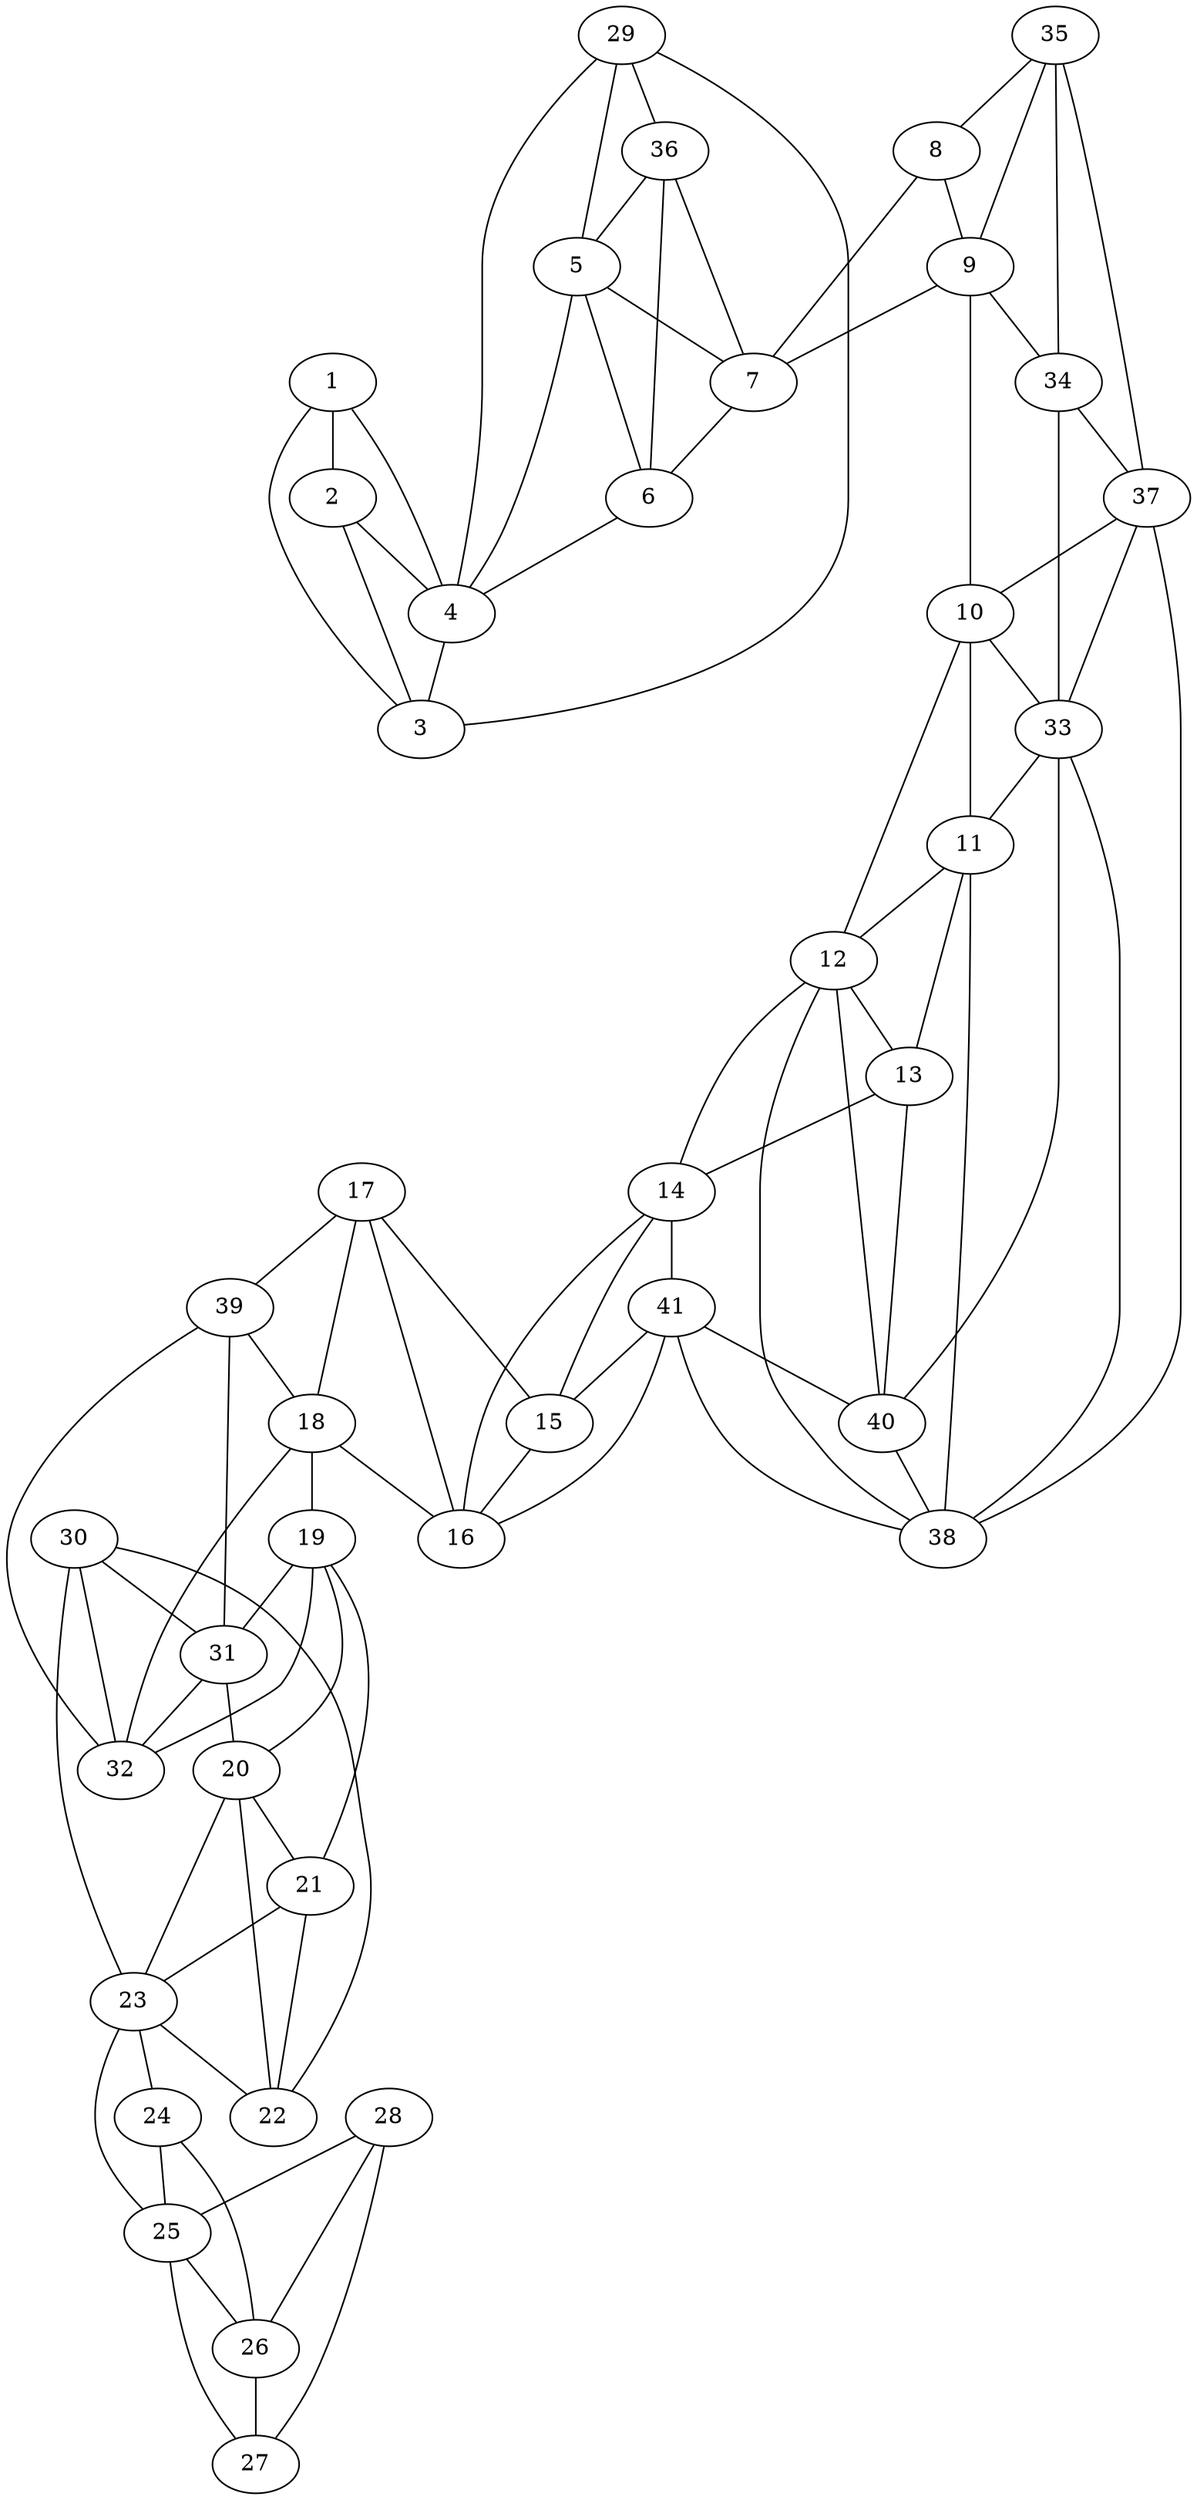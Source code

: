 graph pdb1dqu {
	1	 [aaLength=22,
		sequence=SYIEEEDQRYWDEVAAVKNWWK,
		type=0];
	2	 [aaLength=7,
		sequence=DSRWRYT,
		type=0];
	1 -- 2	 [distance0="30.33622",
		frequency=1,
		type0=1];
	3	 [aaLength=9,
		sequence=TAEQIVAKR,
		type=0];
	1 -- 3	 [distance0="34.93618",
		frequency=1,
		type0=2];
	4	 [aaLength=20,
		sequence=PSNVQAKKLWGILERNFKNK,
		type=0];
	1 -- 4	 [distance0="56.78023",
		frequency=1,
		type0=3];
	2 -- 3	 [distance0="19.11578",
		distance1="4.0",
		frequency=2,
		type0=1,
		type1=4];
	2 -- 4	 [distance0="28.1633",
		frequency=1,
		type0=2];
	4 -- 3	 [distance0="27.0451",
		frequency=1,
		type0=1];
	5	 [aaLength=12,
		sequence=DPTMVTQMAKYL,
		type=0];
	7	 [aaLength=27,
		sequence=NTVPNKVNHLWMAQLFHDRKQREERMT,
		type=0];
	5 -- 7	 [distance0="41.7164",
		frequency=1,
		type0=3];
	5 -- 4	 [distance0="33.05528",
		frequency=1,
		type0=2];
	6	 [aaLength=9,
		sequence=SGWQSSSTA,
		type=0];
	5 -- 6	 [distance0="21.75003",
		frequency=1,
		type0=1];
	6 -- 4	 [distance0="52.4911",
		frequency=1,
		type0=3];
	7 -- 6	 [distance0="27.94094",
		frequency=1,
		type0=1];
	8	 [aaLength=6,
		sequence=PKDQRH,
		type=0];
	8 -- 7	 [distance0="35.52018",
		frequency=1,
		type0=1];
	9	 [aaLength=15,
		sequence=GLTAVMKLTKLFVER,
		type=0];
	8 -- 9	 [distance0="43.47724",
		frequency=1,
		type0=2];
	9 -- 7	 [distance0="55.87319",
		frequency=1,
		type0=3];
	10	 [aaLength=19,
		sequence=PISEHINRLVAIRAQADIM,
		type=0];
	9 -- 10	 [distance0="41.90313",
		frequency=1,
		type0=1];
	34	 [aaLength=4,
		sequence=GIHI,
		type=1];
	9 -- 34	 [distance0="3.0",
		frequency=1,
		type0=4];
	12	 [aaLength=6,
		sequence=DHRDHP,
		type=0];
	10 -- 12	 [distance0="41.79513",
		frequency=1,
		type0=2];
	11	 [aaLength=3,
		sequence=DSE,
		type=0];
	10 -- 11	 [distance0="34.41466",
		frequency=1,
		type0=1];
	33	 [aaLength=5,
		sequence=LAIAR,
		type=1];
	10 -- 33	 [distance0="4.0",
		frequency=1,
		type0=4];
	11 -- 12	 [distance0="15.89078",
		frequency=1,
		type0=1];
	13	 [aaLength=12,
		sequence=PLNDLMVMAEQA,
		type=0];
	11 -- 13	 [distance0="38.7745",
		frequency=1,
		type0=3];
	38	 [aaLength=4,
		sequence=ATLI,
		type=1];
	11 -- 38	 [distance0="1.0",
		frequency=1,
		type0=4];
	12 -- 13	 [distance0="34.6422",
		frequency=1,
		type0=2];
	40	 [aaLength=4,
		sequence=IIGS,
		type=1];
	12 -- 40	 [distance0="1.0",
		frequency=1,
		type0=4];
	14	 [aaLength=15,
		sequence=GAELQAIEDEWLAKA,
		type=0];
	13 -- 14	 [distance0="16.69687",
		distance1="3.0",
		frequency=2,
		type0=1,
		type1=4];
	14 -- 12	 [distance0="42.6443",
		frequency=1,
		type0=3];
	15	 [aaLength=11,
		sequence=FNDAVVDAINN,
		type=0];
	14 -- 15	 [distance0="29.69358",
		frequency=1,
		type0=2];
	41	 [aaLength=2,
		sequence=LK,
		type=1];
	14 -- 41	 [distance0="1.0",
		frequency=1,
		type0=4];
	16	 [aaLength=14,
		sequence=NKKAAIEKYLTQSK,
		type=0];
	15 -- 16	 [distance0="17.833",
		distance1="4.0",
		frequency=2,
		type0=1,
		type1=4];
	16 -- 14	 [distance0="46.95605",
		frequency=1,
		type0=3];
	17	 [aaLength=14,
		sequence=SNLEARAIAKEIAG,
		type=0];
	17 -- 15	 [distance0="33.94443",
		frequency=1,
		type0=2];
	17 -- 16	 [distance0="22.06091",
		frequency=1,
		type0=1];
	39	 [aaLength=3,
		sequence=YRY,
		type=1];
	17 -- 39	 [distance0="16.0",
		frequency=1,
		type0=4];
	18	 [aaLength=13,
		sequence=GTQCAINRAVAYA,
		type=0];
	19	 [aaLength=14,
		sequence=DYKQAKEFADGVHA,
		type=0];
	18 -- 19	 [distance0="28.58049",
		frequency=1,
		type0=1];
	18 -- 16	 [distance0="51.28022",
		frequency=1,
		type0=3];
	18 -- 17	 [distance0="36.36447",
		frequency=1,
		type0=2];
	20	 [aaLength=5,
		sequence=NWKKA,
		type=0];
	19 -- 20	 [distance0="34.11173",
		frequency=1,
		type0=2];
	21	 [aaLength=7,
		sequence=PRDEQET,
		type=0];
	19 -- 21	 [distance0="37.46989",
		frequency=1,
		type0=3];
	31	 [aaLength=5,
		sequence=KLAYN,
		type=1];
	19 -- 31	 [distance0="5.0",
		frequency=1,
		type0=4];
	22	 [aaLength=9,
		sequence=TYIKRLGAL,
		type=0];
	20 -- 22	 [distance0="20.79659",
		frequency=1,
		type0=2];
	20 -- 21	 [distance0="11.11446",
		distance1="1.0",
		frequency=2,
		type0=1,
		type1=4];
	23	 [aaLength=22,
		sequence=LAGLHTTALISDTFAKAYAKQG,
		type=0];
	20 -- 23	 [distance0="32.31917",
		frequency=1,
		type0=3];
	21 -- 22	 [distance0="11.03958",
		distance1="0.0",
		frequency=2,
		type0=1,
		type1=5];
	21 -- 23	 [distance0="31.62582",
		frequency=1,
		type0=3];
	23 -- 22	 [distance0="30.5555",
		frequency=1,
		type0=2];
	24	 [aaLength=9,
		sequence=GMRAYGELV,
		type=0];
	23 -- 24	 [distance0="21.71231",
		distance1="0.0",
		frequency=2,
		type0=1,
		type1=5];
	25	 [aaLength=9,
		sequence=VQEPEMANG,
		type=0];
	23 -- 25	 [distance0="31.59716",
		frequency=1,
		type0=3];
	24 -- 25	 [distance0="13.07693",
		distance1="0.0",
		frequency=2,
		type0=1,
		type1=5];
	26	 [aaLength=4,
		sequence=VDVV,
		type=0];
	24 -- 26	 [distance0="24.28637",
		frequency=1,
		type0=3];
	27	 [aaLength=7,
		sequence=THQKWSG,
		type=0];
	25 -- 27	 [distance0="18.44856",
		frequency=1,
		type0=3];
	25 -- 26	 [distance0="12.44449",
		distance1="0.0",
		frequency=2,
		type0=1,
		type1=5];
	26 -- 27	 [distance0="6.700027",
		distance1="0.0",
		frequency=2,
		type0=1,
		type1=5];
	28	 [aaLength=14,
		sequence=GANYVDNMLKMITG,
		type=0];
	28 -- 27	 [distance0="12.22687",
		frequency=1,
		type0=1];
	28 -- 25	 [distance0="30.35033",
		frequency=1,
		type0=3];
	28 -- 26	 [distance0="18.32552",
		frequency=1,
		type0=2];
	29	 [aaLength=4,
		sequence=SFTY,
		type=1];
	29 -- 3	 [distance0="55.91606",
		frequency=1,
		type0=3];
	29 -- 4	 [distance0="47.51473",
		frequency=1,
		type0=2];
	29 -- 5	 [distance0="3.0",
		frequency=1,
		type0=4];
	36	 [aaLength=3,
		sequence=VYV,
		type=1];
	29 -- 36	 [distance0="21.0",
		frequency=1,
		type0=1];
	30	 [aaLength=6,
		sequence=YAWQFI,
		type=1];
	30 -- 22	 [distance0="58.07694",
		frequency=1,
		type0=2];
	30 -- 23	 [distance0="1.0",
		frequency=1,
		type0=4];
	30 -- 31	 [distance0="32.0",
		frequency=1,
		type0=1];
	32	 [aaLength=3,
		sequence=LIW,
		type=1];
	30 -- 32	 [distance0="60.0",
		frequency=1,
		type0=3];
	31 -- 20	 [distance0="5.0",
		frequency=1,
		type0=4];
	31 -- 32	 [distance0="28.0",
		frequency=1,
		type0=1];
	32 -- 19	 [distance0="6.0",
		frequency=1,
		type0=4];
	32 -- 18	 [distance0="55.48431",
		frequency=1,
		type0=3];
	32 -- 39	 [distance0="22.0",
		frequency=1,
		type0=1];
	33 -- 11	 [distance0="1.0",
		frequency=1,
		type0=4];
	33 -- 38	 [distance0="10.0",
		frequency=1,
		type0=1];
	33 -- 40	 [distance0="25.0",
		frequency=1,
		type0=2];
	34 -- 33	 [distance0="46.0",
		frequency=1,
		type0=3];
	37	 [aaLength=3,
		sequence=KVL,
		type=1];
	34 -- 37	 [distance0="19.0",
		distance1="15.0",
		frequency=2,
		type0=1,
		type1=4];
	35	 [aaLength=4,
		sequence=IIAD,
		type=1];
	35 -- 9	 [distance0="6.0",
		frequency=1,
		type0=4];
	35 -- 8	 [distance0="45.60089",
		frequency=1,
		type0=2];
	35 -- 34	 [distance0="28.0",
		frequency=1,
		type0=1];
	35 -- 37	 [distance0="47.0",
		frequency=1,
		type0=3];
	36 -- 7	 [distance0="58.9943",
		frequency=1,
		type0=2];
	36 -- 5	 [distance0="59.6194",
		frequency=1,
		type0=3];
	36 -- 6	 [distance0="0.0",
		frequency=1,
		type0=5];
	37 -- 10	 [distance0="1.0",
		frequency=1,
		type0=4];
	37 -- 33	 [distance0="27.0",
		frequency=1,
		type0=2];
	37 -- 38	 [distance0="37.0",
		frequency=1,
		type0=3];
	38 -- 12	 [distance0="4.0",
		frequency=1,
		type0=4];
	39 -- 18	 [distance0="53.05195",
		distance1="2.0",
		frequency=2,
		type0=3,
		type1=4];
	39 -- 31	 [distance0="50.0",
		frequency=1,
		type0=2];
	40 -- 13	 [distance0="6.0",
		frequency=1,
		type0=4];
	40 -- 38	 [distance0="15.0",
		frequency=1,
		type0=1];
	41 -- 15	 [distance0="1.0",
		frequency=1,
		type0=4];
	41 -- 16	 [distance0="55.30188",
		frequency=1,
		type0=2];
	41 -- 38	 [distance0="56.0",
		frequency=1,
		type0=3];
	41 -- 40	 [distance0="41.0",
		frequency=1,
		type0=1];
}
